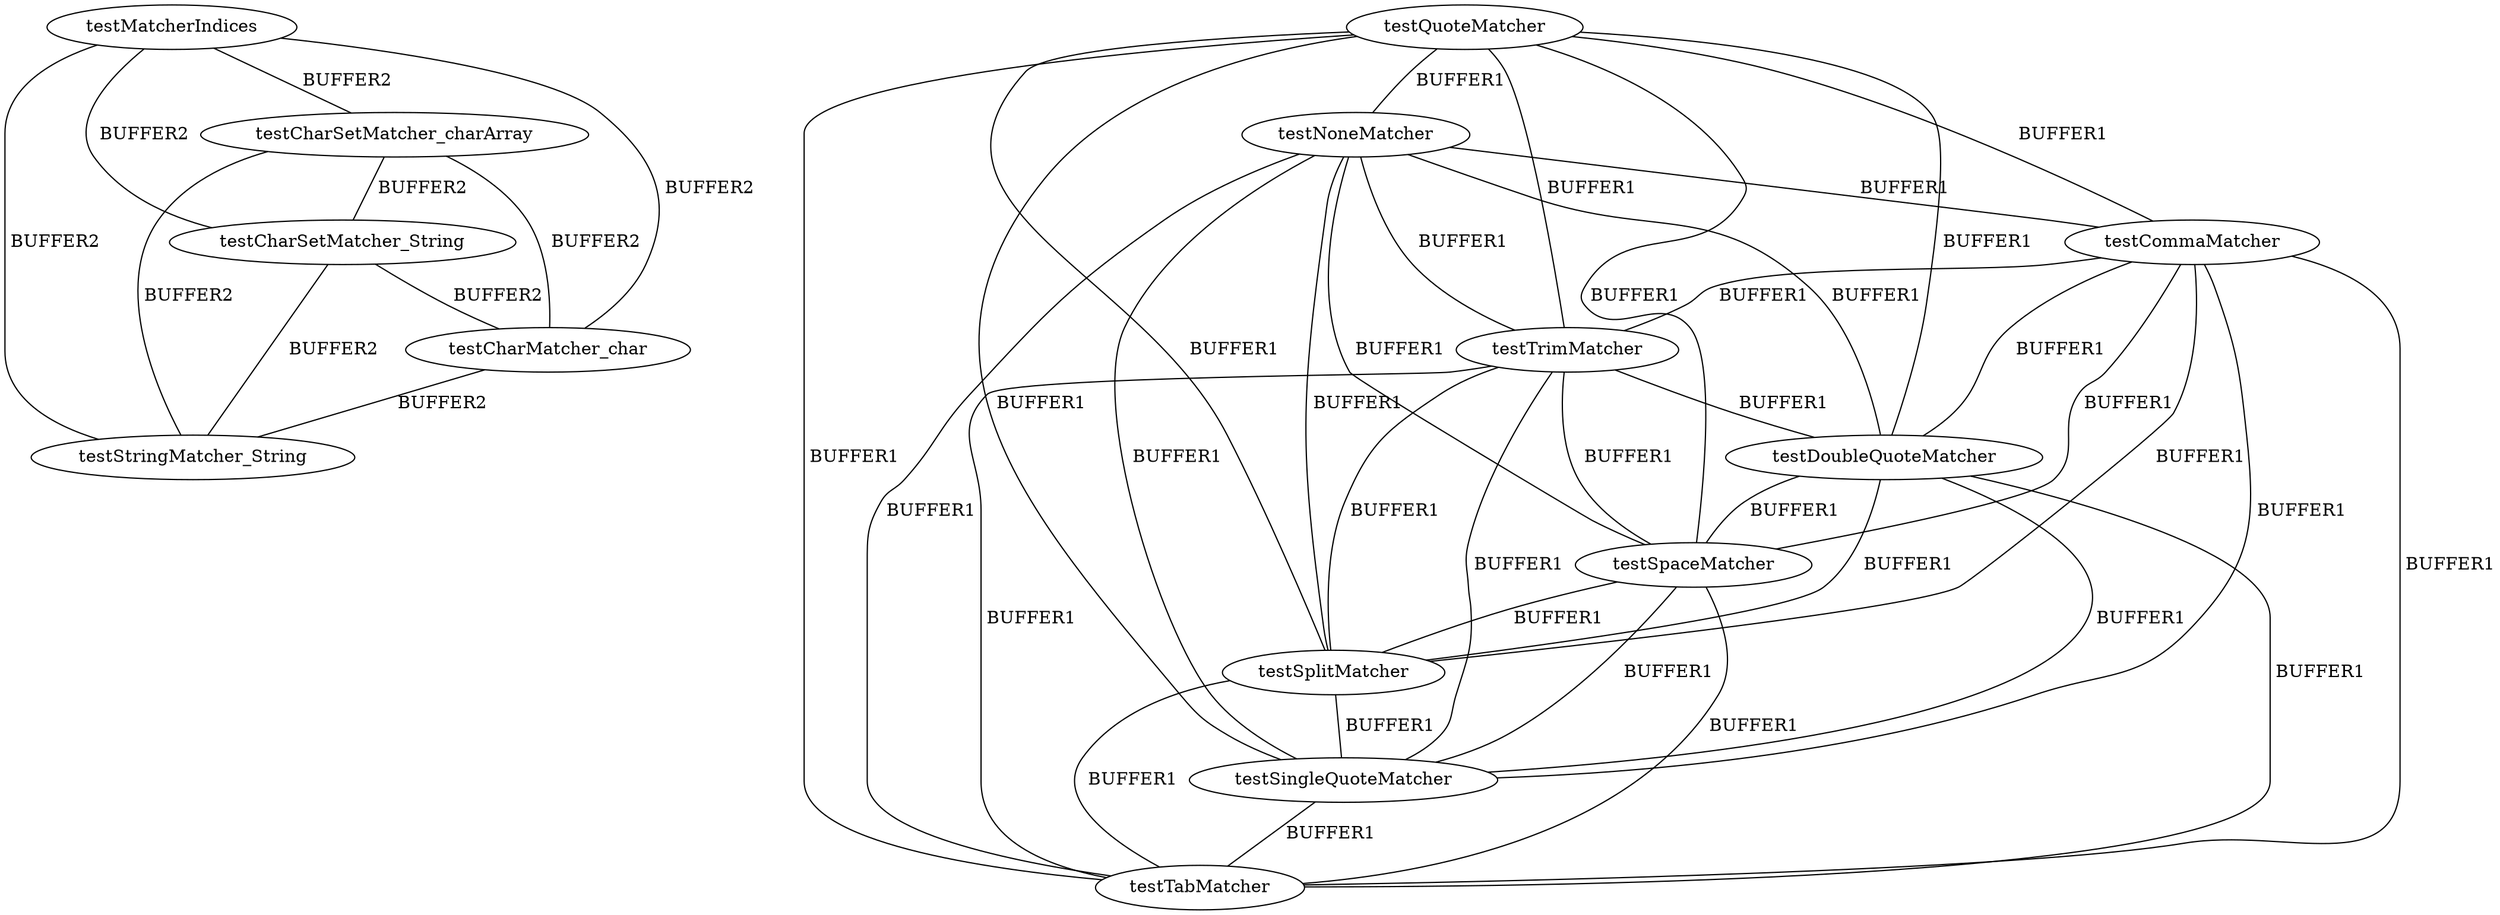 digraph G {
testMatcherIndices;
testQuoteMatcher;
testNoneMatcher;
testCommaMatcher;
testCharSetMatcher_charArray;
testTrimMatcher;
testCharSetMatcher_String;
testDoubleQuoteMatcher;
testSpaceMatcher;
testSplitMatcher;
testSingleQuoteMatcher;
testCharMatcher_char;
testTabMatcher;
testStringMatcher_String;
testMatcherIndices -> testCharSetMatcher_String [label=" BUFFER2", dir=none];
testMatcherIndices -> testCharSetMatcher_charArray [label=" BUFFER2", dir=none];
testMatcherIndices -> testCharMatcher_char [label=" BUFFER2", dir=none];
testMatcherIndices -> testStringMatcher_String [label=" BUFFER2", dir=none];
testTrimMatcher -> testDoubleQuoteMatcher [label=" BUFFER1", dir=none];
testTrimMatcher -> testSpaceMatcher [label=" BUFFER1", dir=none];
testTrimMatcher -> testSplitMatcher [label=" BUFFER1", dir=none];
testTrimMatcher -> testSingleQuoteMatcher [label=" BUFFER1", dir=none];
testTrimMatcher -> testTabMatcher [label=" BUFFER1", dir=none];
testCharSetMatcher_String -> testCharMatcher_char [label=" BUFFER2", dir=none];
testCharSetMatcher_String -> testStringMatcher_String [label=" BUFFER2", dir=none];
testQuoteMatcher -> testTrimMatcher [label=" BUFFER1", dir=none];
testQuoteMatcher -> testDoubleQuoteMatcher [label=" BUFFER1", dir=none];
testQuoteMatcher -> testSpaceMatcher [label=" BUFFER1", dir=none];
testQuoteMatcher -> testSplitMatcher [label=" BUFFER1", dir=none];
testQuoteMatcher -> testNoneMatcher [label=" BUFFER1", dir=none];
testQuoteMatcher -> testCommaMatcher [label=" BUFFER1", dir=none];
testQuoteMatcher -> testSingleQuoteMatcher [label=" BUFFER1", dir=none];
testQuoteMatcher -> testTabMatcher [label=" BUFFER1", dir=none];
testDoubleQuoteMatcher -> testSpaceMatcher [label=" BUFFER1", dir=none];
testDoubleQuoteMatcher -> testSplitMatcher [label=" BUFFER1", dir=none];
testDoubleQuoteMatcher -> testSingleQuoteMatcher [label=" BUFFER1", dir=none];
testDoubleQuoteMatcher -> testTabMatcher [label=" BUFFER1", dir=none];
testSpaceMatcher -> testSplitMatcher [label=" BUFFER1", dir=none];
testSpaceMatcher -> testSingleQuoteMatcher [label=" BUFFER1", dir=none];
testSpaceMatcher -> testTabMatcher [label=" BUFFER1", dir=none];
testSplitMatcher -> testSingleQuoteMatcher [label=" BUFFER1", dir=none];
testSplitMatcher -> testTabMatcher [label=" BUFFER1", dir=none];
testNoneMatcher -> testTrimMatcher [label=" BUFFER1", dir=none];
testNoneMatcher -> testDoubleQuoteMatcher [label=" BUFFER1", dir=none];
testNoneMatcher -> testSpaceMatcher [label=" BUFFER1", dir=none];
testNoneMatcher -> testSplitMatcher [label=" BUFFER1", dir=none];
testNoneMatcher -> testCommaMatcher [label=" BUFFER1", dir=none];
testNoneMatcher -> testSingleQuoteMatcher [label=" BUFFER1", dir=none];
testNoneMatcher -> testTabMatcher [label=" BUFFER1", dir=none];
testCommaMatcher -> testTrimMatcher [label=" BUFFER1", dir=none];
testCommaMatcher -> testDoubleQuoteMatcher [label=" BUFFER1", dir=none];
testCommaMatcher -> testSpaceMatcher [label=" BUFFER1", dir=none];
testCommaMatcher -> testSplitMatcher [label=" BUFFER1", dir=none];
testCommaMatcher -> testSingleQuoteMatcher [label=" BUFFER1", dir=none];
testCommaMatcher -> testTabMatcher [label=" BUFFER1", dir=none];
testCharSetMatcher_charArray -> testCharSetMatcher_String [label=" BUFFER2", dir=none];
testCharSetMatcher_charArray -> testCharMatcher_char [label=" BUFFER2", dir=none];
testCharSetMatcher_charArray -> testStringMatcher_String [label=" BUFFER2", dir=none];
testSingleQuoteMatcher -> testTabMatcher [label=" BUFFER1", dir=none];
testCharMatcher_char -> testStringMatcher_String [label=" BUFFER2", dir=none];
}